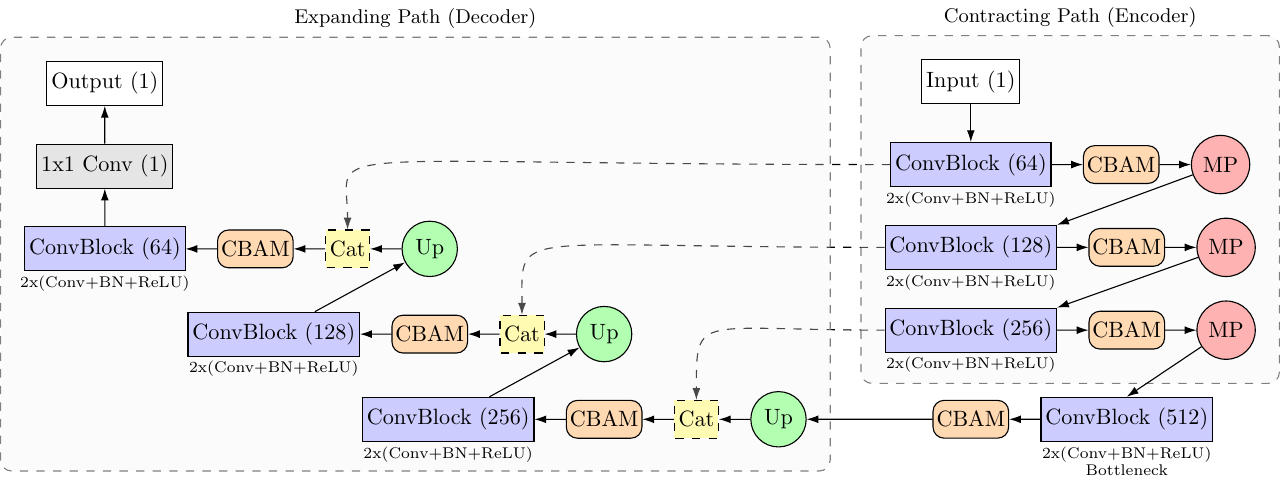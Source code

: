 \documentclass[tikz, border=0pt]{standalone}
\usepackage{tikz}
\usetikzlibrary{positioning, shapes.geometric, arrows.meta, calc, backgrounds, fit}

\begin{document}

% Define layers: background for skips and boxes, nodes for shapes, main for forward arrows
\pgfdeclarelayer{background}
\pgfdeclarelayer{nodes}
\pgfdeclarelayer{main}
\pgfsetlayers{background,nodes,main}

\begin{tikzpicture}[scale=0.8, transform shape,
    node distance=0.6cm and 0.5cm, % Match baseline vertical and horizontal distance
    conv/.style={rectangle, draw, minimum width=2cm, minimum height=0.7cm, fill=blue!20, text centered, inner sep=2pt},
    pool/.style={circle, draw, minimum size=0.7cm, fill=red!30, text centered},
    up/.style={circle, draw, minimum size=0.5cm, fill=green!30, text centered}, % Match baseline size
    concat/.style={rectangle, draw, dashed, minimum width=0.7cm, minimum height=0.6cm, fill=yellow!30, text centered, inner sep=1pt}, % Match baseline size
    final/.style={rectangle, draw, minimum width=2cm, minimum height=0.7cm, fill=gray!20, text centered, inner sep=2pt},
    cbam/.style={rectangle, draw, rounded corners, minimum width=1.2cm, minimum height=0.6cm, fill=orange!30, text centered, inner sep=1pt}, % CBAM style
    arrow/.style={-{Latex[length=1.5mm, width=1mm]}}, % Smaller arrowheads
    skipr/.style={-{Latex[length=1.5mm, width=1mm]}, dashed, bend right=45},
    path_bg/.style={rectangle, draw=gray, dashed, rounded corners, fill=black!5, fill opacity=0.3, inner sep=0.3cm} % Style for background fit nodes
]

% --- Place all nodes onto the 'nodes' layer ---
\begin{pgfonlayer}{nodes}
    % Input - Repositioned above enc1
    \node (input) [conv, minimum width=1.2cm, fill=white] {Input (1)};

    % Encoder Path (Vertical) with CBAM
    \node (enc1) [conv, below=of input] {ConvBlock (64)};
    \node (cbam1_down) [cbam, right=of enc1] {CBAM}; % CBAM below ConvBlock
    \node (pool1) [pool, right=of cbam1_down] {MP};

    \node (enc2) [conv, below=of enc1] {ConvBlock (128)}; % Increased spacing to fit CBAM
    \node (cbam2_down) [cbam, right=of enc2] {CBAM}; % CBAM below ConvBlock
    \node (pool2) [pool, right=of cbam2_down] {MP};

    \node (enc3) [conv, below=of enc2] {ConvBlock (256)}; % Increased spacing to fit CBAM
    \node (cbam3_down) [cbam, right=of enc3] {CBAM}; % CBAM below ConvBlock
    \node (pool3) [pool, right=of cbam3_down] {MP};

    % Bottleneck with CBAM
    \node (bottleneck) [conv, below=0.75cm of cbam3_down] {ConvBlock (512)}; % Increased spacing
    \node (cbam_bn) [cbam, left=of bottleneck] {CBAM}; % CBAM below Bottleneck

    % Decoder Path (Vertical) with CBAM
    \node (up3) [up, left=2.0cm of cbam_bn] {Up}; % Match baseline positioning relative to bottleneck
    \node (concat3) [concat, left=of up3] {Cat};
    \node (cbam3_up) [cbam, left=of concat3] {CBAM}; % CBAM below concat
    \node (dec3) [conv, left=of cbam3_up] {ConvBlock (256)};

    \node (up2) [up, above=of cbam3_up] {Up};
    \node (concat2) [concat, left=of up2] {Cat};
    \node (cbam2_up) [cbam, left=of concat2] {CBAM}; % CBAM below concat
    \node (dec2) [conv, left=of cbam2_up] {ConvBlock (128)}; % Position relative to CBAM

    \node (up1) [up, above=of cbam2_up] {Up};
    \node (concat1) [concat, left=of up1] {Cat};
    \node (cbam1_up) [cbam, left=of concat1] {CBAM}; % CBAM below concat
    \node (dec1) [conv, left=of cbam1_up] {ConvBlock (64)}; % Position relative to CBAM

    % Output
    \node (output) [final, above=of dec1] {1x1 Conv (1)};
    \node (output_img) [conv, above=of output, minimum width=1.2cm, fill=white] {Output (1)};

    % Labels - Below nodes, small font
    \node[below=-0.05cm of enc1, font=\scriptsize] {2x(Conv+BN+ReLU)};
    \node[below=-0.05cm of enc2, font=\scriptsize] {2x(Conv+BN+ReLU)};
    \node[below=-0.05cm of enc3, font=\scriptsize] {2x(Conv+BN+ReLU)};
    \node (bn_label1)[below=-0.05cm of bottleneck, font=\scriptsize] {2x(Conv+BN+ReLU)};
    \node (bn_label2)[below=-0.2cm of bn_label1, font=\scriptsize]{Bottleneck};
    \node[below=-0.05cm of dec1, font=\scriptsize] {2x(Conv+BN+ReLU)}; % Below up-CBAM
    \node[below=-0.05cm of dec2, font=\scriptsize] {2x(Conv+BN+ReLU)}; % Below up-CBAM
    \node[below=-0.05cm of dec3, font=\scriptsize] {2x(Conv+BN+ReLU)}; % Below up-CBAM

\end{pgfonlayer}
% --- End of nodes layer ---

% --- Place skip connections and background boxes onto the 'background' layer ---
\begin{pgfonlayer}{background}
    % Skip Connections (Curved) - Originate from encX.west, connect to concatX.north (like baseline)
    \draw[skipr] (enc3.west) .. controls +(west:3.0cm) and +(north:1.4cm) .. (concat3.north);
    \draw [skipr] (enc2.west) .. controls +(west:6.0cm) and +(north:1.4cm) .. (concat2.north);
    \draw [skipr] (enc1.west) .. controls +(west:9.5cm) and +(north:1.4cm) .. (concat1.north);

    % Background Rectangles using fit - Excluding bottleneck, including CBAMs, labels north
    \node[path_bg, fit=(input) (enc1) (cbam1_down) (pool1) (enc2) (cbam2_down) (pool2) (enc3) (cbam3_down) (pool3), label={[font=\small, anchor=south]north:Contracting Path (Encoder)}] (encoder_box) {};
    \node[path_bg, fit=(output_img) (output) (dec1) (cbam1_up) (concat1) (up1) (dec2) (cbam2_up) (concat2) (up2) (dec3) (cbam3_up) (concat3) (up3), label={[font=\small, anchor=south]north:Expanding Path (Decoder)}] (decoder_box) {};

\end{pgfonlayer}
% --- End of background layer ---

% --- Place main connections onto the 'main' layer (drawn last) ---
\begin{pgfonlayer}{main}
    % Connections - Encoder (Input -> Enc -> CBAM -> Pool -> Next Enc)
    \draw [arrow] (input) -- (enc1);
    \draw [arrow] (enc1) -- (cbam1_down);
    \draw [arrow] (cbam1_down) -- (pool1);
    \draw [arrow] (pool1) -- (enc2.north east);
    \draw [arrow] (enc2) -- (cbam2_down);
    \draw [arrow] (cbam2_down) -- (pool2);
    \draw [arrow] (pool2) -- (enc3.north east);
    \draw [arrow] (enc3) -- (cbam3_down);
    \draw [arrow] (cbam3_down) -- (pool3);
    \draw [arrow] (pool3) -- (bottleneck.north);
    \draw [arrow] (bottleneck) -- (cbam_bn); % Bottleneck to its CBAM

    % Connections - Decoder (Bottleneck CBAM -> Up -> Cat -> CBAM -> Dec -> Next Up)
    \draw [arrow] (cbam_bn) -- (up3); % From bottleneck CBAM
    \draw [arrow] (up3) -- (concat3);
    \draw [arrow] (concat3) -- (cbam3_up); % To decoder CBAM
    \draw [arrow] (cbam3_up) -- (dec3);
    \draw [arrow] (dec3) -- (up2);
    \draw [arrow] (up2) -- (concat2);
    \draw [arrow] (concat2) -- (cbam2_up); % To decoder CBAM
    \draw [arrow] (cbam2_up) -- (dec2);
    \draw [arrow] (dec2) -- (up1);
    \draw [arrow] (up1) -- (concat1);
    \draw [arrow] (concat1) -- (cbam1_up); % To decoder CBAM
    \draw [arrow] (cbam1_up) -- (dec1);
    \draw [arrow] (dec1) -- (output);
    \draw [arrow] (output) -- (output_img);
\end{pgfonlayer}
% --- End of main layer ---

\end{tikzpicture}

\end{document}